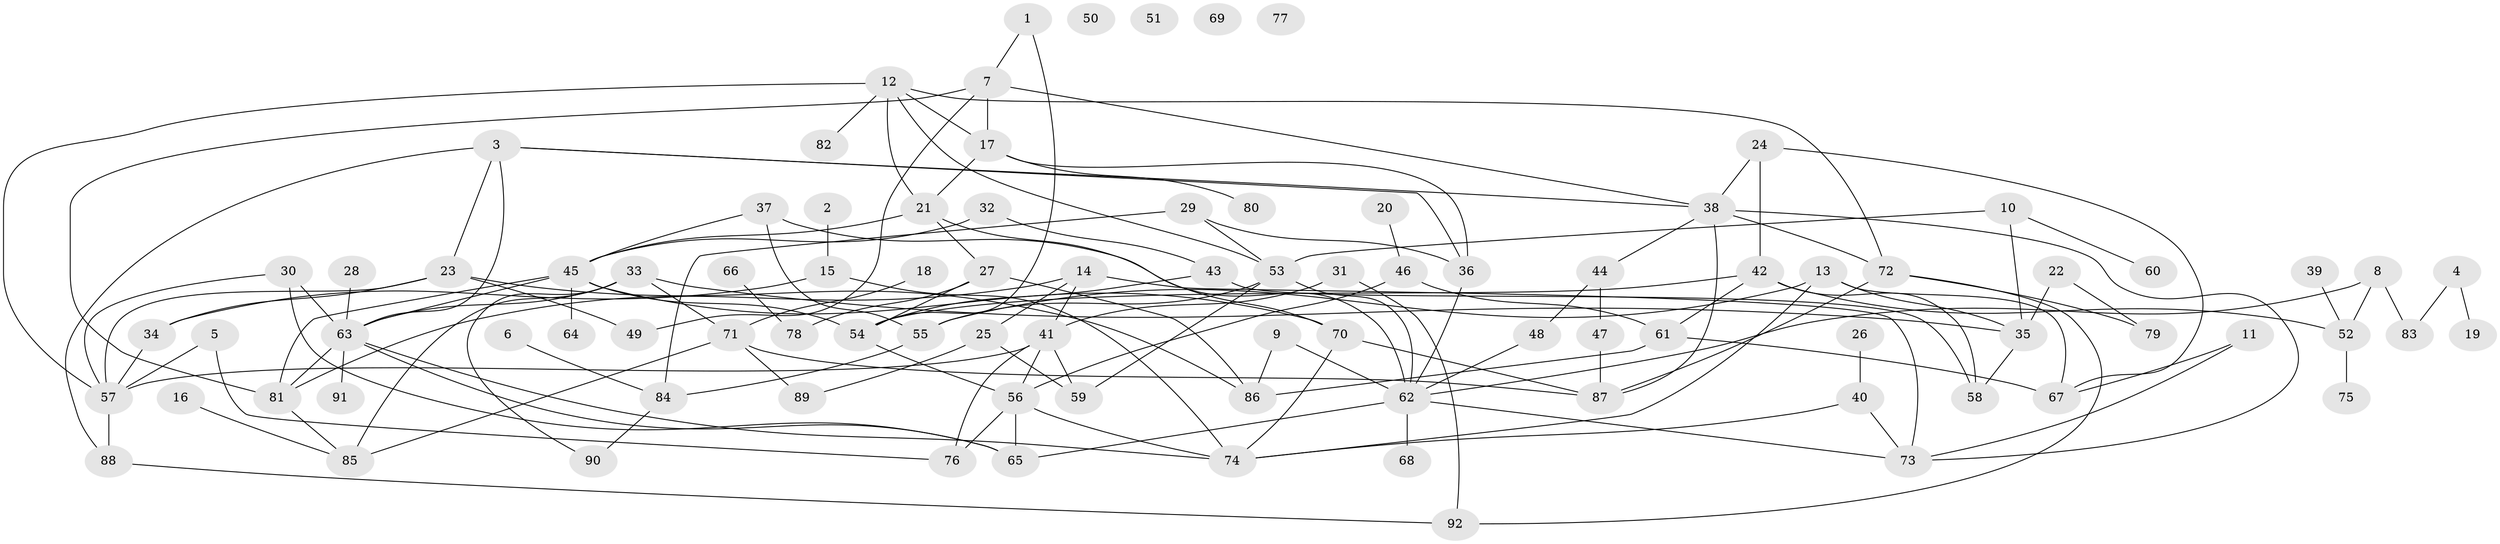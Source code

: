// coarse degree distribution, {6: 0.058823529411764705, 7: 0.058823529411764705, 4: 0.17647058823529413, 10: 0.08823529411764706, 3: 0.08823529411764706, 2: 0.14705882352941177, 11: 0.029411764705882353, 5: 0.20588235294117646, 8: 0.058823529411764705, 1: 0.08823529411764706}
// Generated by graph-tools (version 1.1) at 2025/48/03/04/25 22:48:18]
// undirected, 92 vertices, 148 edges
graph export_dot {
  node [color=gray90,style=filled];
  1;
  2;
  3;
  4;
  5;
  6;
  7;
  8;
  9;
  10;
  11;
  12;
  13;
  14;
  15;
  16;
  17;
  18;
  19;
  20;
  21;
  22;
  23;
  24;
  25;
  26;
  27;
  28;
  29;
  30;
  31;
  32;
  33;
  34;
  35;
  36;
  37;
  38;
  39;
  40;
  41;
  42;
  43;
  44;
  45;
  46;
  47;
  48;
  49;
  50;
  51;
  52;
  53;
  54;
  55;
  56;
  57;
  58;
  59;
  60;
  61;
  62;
  63;
  64;
  65;
  66;
  67;
  68;
  69;
  70;
  71;
  72;
  73;
  74;
  75;
  76;
  77;
  78;
  79;
  80;
  81;
  82;
  83;
  84;
  85;
  86;
  87;
  88;
  89;
  90;
  91;
  92;
  1 -- 7;
  1 -- 54;
  2 -- 15;
  3 -- 23;
  3 -- 36;
  3 -- 38;
  3 -- 63;
  3 -- 88;
  4 -- 19;
  4 -- 83;
  5 -- 57;
  5 -- 76;
  6 -- 84;
  7 -- 17;
  7 -- 38;
  7 -- 49;
  7 -- 81;
  8 -- 52;
  8 -- 62;
  8 -- 83;
  9 -- 62;
  9 -- 86;
  10 -- 35;
  10 -- 53;
  10 -- 60;
  11 -- 67;
  11 -- 73;
  12 -- 17;
  12 -- 21;
  12 -- 53;
  12 -- 57;
  12 -- 72;
  12 -- 82;
  13 -- 35;
  13 -- 55;
  13 -- 67;
  13 -- 74;
  14 -- 25;
  14 -- 41;
  14 -- 73;
  14 -- 81;
  15 -- 34;
  15 -- 74;
  16 -- 85;
  17 -- 21;
  17 -- 36;
  17 -- 80;
  18 -- 71;
  20 -- 46;
  21 -- 27;
  21 -- 45;
  21 -- 70;
  22 -- 35;
  22 -- 79;
  23 -- 34;
  23 -- 49;
  23 -- 57;
  23 -- 86;
  24 -- 38;
  24 -- 42;
  24 -- 67;
  25 -- 59;
  25 -- 89;
  26 -- 40;
  27 -- 54;
  27 -- 78;
  27 -- 86;
  28 -- 63;
  29 -- 36;
  29 -- 53;
  29 -- 84;
  30 -- 57;
  30 -- 63;
  30 -- 65;
  31 -- 41;
  31 -- 92;
  32 -- 43;
  32 -- 45;
  33 -- 35;
  33 -- 63;
  33 -- 71;
  33 -- 85;
  33 -- 90;
  34 -- 57;
  35 -- 58;
  36 -- 62;
  37 -- 45;
  37 -- 55;
  37 -- 62;
  38 -- 44;
  38 -- 72;
  38 -- 73;
  38 -- 87;
  39 -- 52;
  40 -- 73;
  40 -- 74;
  41 -- 56;
  41 -- 57;
  41 -- 59;
  41 -- 76;
  42 -- 52;
  42 -- 54;
  42 -- 58;
  42 -- 61;
  43 -- 54;
  43 -- 58;
  44 -- 47;
  44 -- 48;
  45 -- 54;
  45 -- 63;
  45 -- 64;
  45 -- 70;
  45 -- 81;
  46 -- 56;
  46 -- 61;
  47 -- 87;
  48 -- 62;
  52 -- 75;
  53 -- 55;
  53 -- 59;
  53 -- 62;
  54 -- 56;
  55 -- 84;
  56 -- 65;
  56 -- 74;
  56 -- 76;
  57 -- 88;
  61 -- 67;
  61 -- 86;
  62 -- 65;
  62 -- 68;
  62 -- 73;
  63 -- 65;
  63 -- 74;
  63 -- 81;
  63 -- 91;
  66 -- 78;
  70 -- 74;
  70 -- 87;
  71 -- 85;
  71 -- 87;
  71 -- 89;
  72 -- 79;
  72 -- 87;
  72 -- 92;
  81 -- 85;
  84 -- 90;
  88 -- 92;
}
